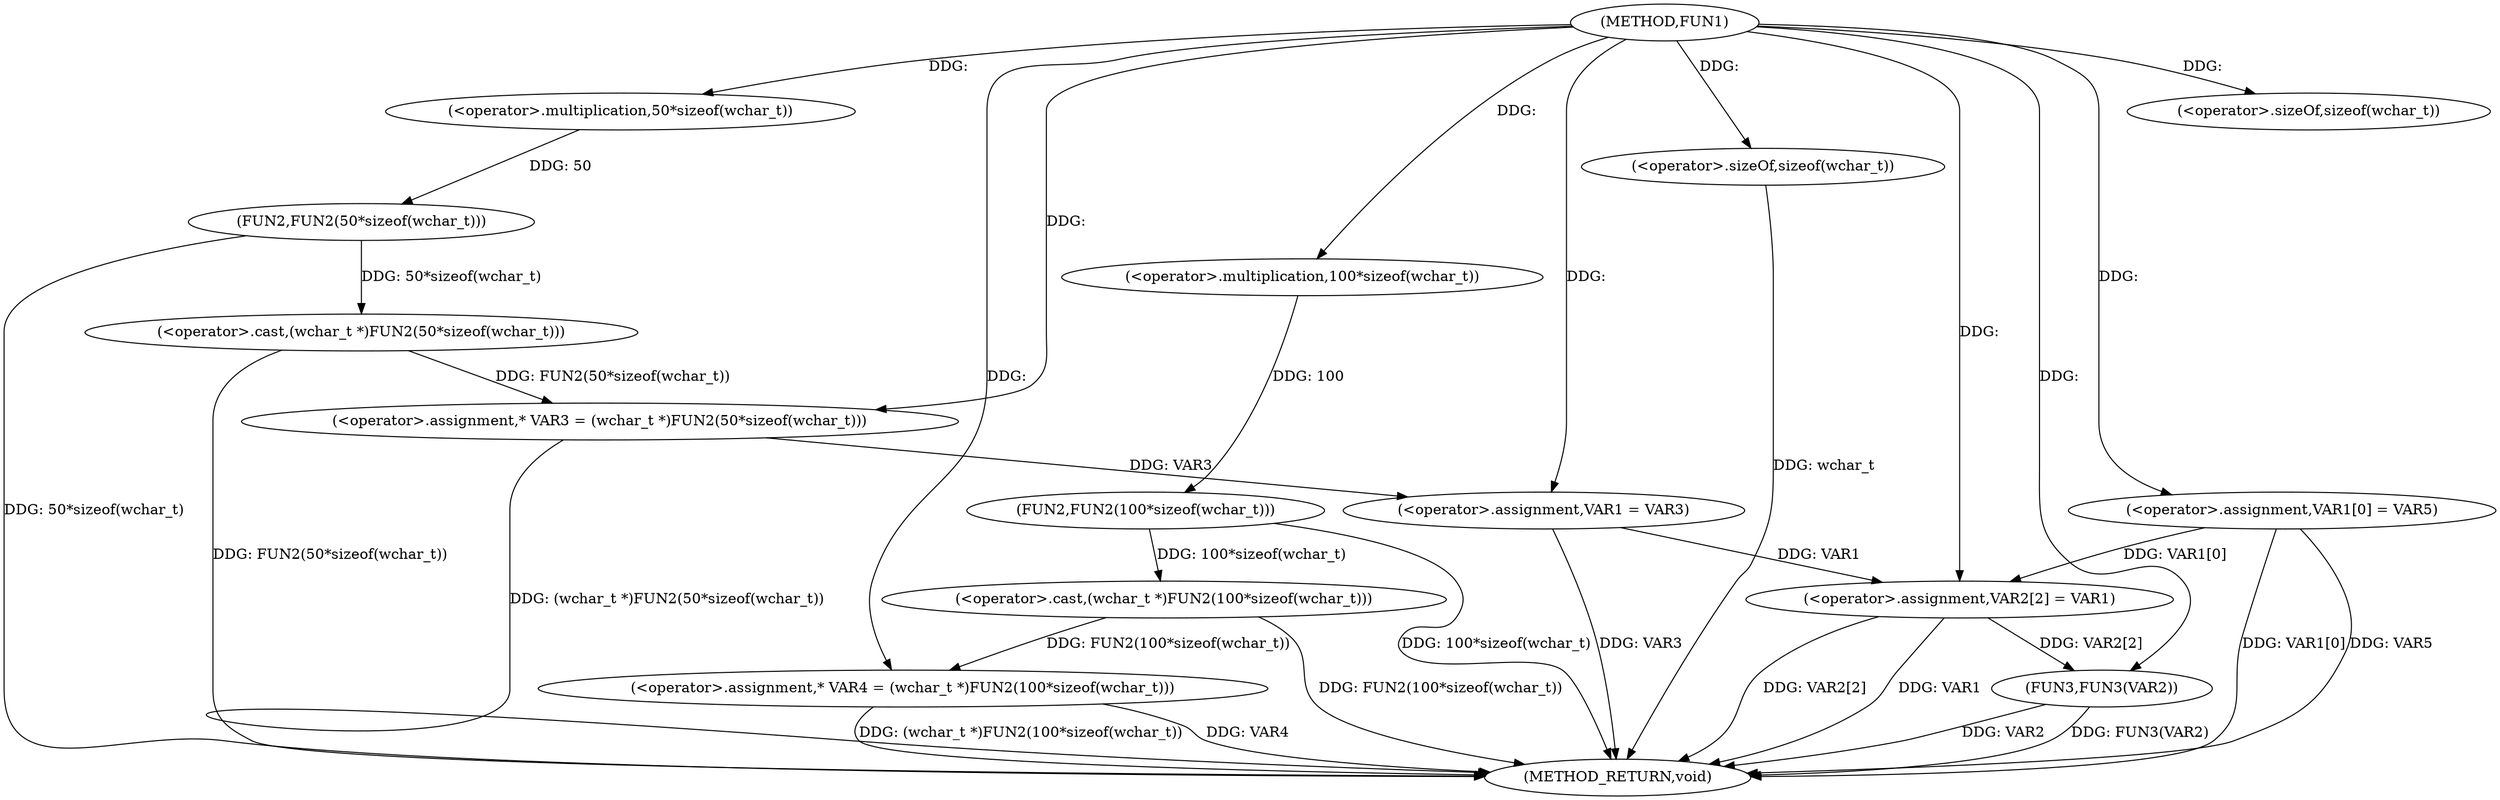 digraph FUN1 {  
"1000100" [label = "(METHOD,FUN1)" ]
"1000139" [label = "(METHOD_RETURN,void)" ]
"1000105" [label = "(<operator>.assignment,* VAR3 = (wchar_t *)FUN2(50*sizeof(wchar_t)))" ]
"1000107" [label = "(<operator>.cast,(wchar_t *)FUN2(50*sizeof(wchar_t)))" ]
"1000109" [label = "(FUN2,FUN2(50*sizeof(wchar_t)))" ]
"1000110" [label = "(<operator>.multiplication,50*sizeof(wchar_t))" ]
"1000112" [label = "(<operator>.sizeOf,sizeof(wchar_t))" ]
"1000115" [label = "(<operator>.assignment,* VAR4 = (wchar_t *)FUN2(100*sizeof(wchar_t)))" ]
"1000117" [label = "(<operator>.cast,(wchar_t *)FUN2(100*sizeof(wchar_t)))" ]
"1000119" [label = "(FUN2,FUN2(100*sizeof(wchar_t)))" ]
"1000120" [label = "(<operator>.multiplication,100*sizeof(wchar_t))" ]
"1000122" [label = "(<operator>.sizeOf,sizeof(wchar_t))" ]
"1000124" [label = "(<operator>.assignment,VAR1 = VAR3)" ]
"1000127" [label = "(<operator>.assignment,VAR1[0] = VAR5)" ]
"1000132" [label = "(<operator>.assignment,VAR2[2] = VAR1)" ]
"1000137" [label = "(FUN3,FUN3(VAR2))" ]
  "1000115" -> "1000139"  [ label = "DDG: (wchar_t *)FUN2(100*sizeof(wchar_t))"] 
  "1000124" -> "1000139"  [ label = "DDG: VAR3"] 
  "1000105" -> "1000139"  [ label = "DDG: (wchar_t *)FUN2(50*sizeof(wchar_t))"] 
  "1000132" -> "1000139"  [ label = "DDG: VAR2[2]"] 
  "1000117" -> "1000139"  [ label = "DDG: FUN2(100*sizeof(wchar_t))"] 
  "1000115" -> "1000139"  [ label = "DDG: VAR4"] 
  "1000122" -> "1000139"  [ label = "DDG: wchar_t"] 
  "1000109" -> "1000139"  [ label = "DDG: 50*sizeof(wchar_t)"] 
  "1000119" -> "1000139"  [ label = "DDG: 100*sizeof(wchar_t)"] 
  "1000132" -> "1000139"  [ label = "DDG: VAR1"] 
  "1000127" -> "1000139"  [ label = "DDG: VAR1[0]"] 
  "1000137" -> "1000139"  [ label = "DDG: VAR2"] 
  "1000137" -> "1000139"  [ label = "DDG: FUN3(VAR2)"] 
  "1000107" -> "1000139"  [ label = "DDG: FUN2(50*sizeof(wchar_t))"] 
  "1000127" -> "1000139"  [ label = "DDG: VAR5"] 
  "1000107" -> "1000105"  [ label = "DDG: FUN2(50*sizeof(wchar_t))"] 
  "1000100" -> "1000105"  [ label = "DDG: "] 
  "1000109" -> "1000107"  [ label = "DDG: 50*sizeof(wchar_t)"] 
  "1000110" -> "1000109"  [ label = "DDG: 50"] 
  "1000100" -> "1000110"  [ label = "DDG: "] 
  "1000100" -> "1000112"  [ label = "DDG: "] 
  "1000117" -> "1000115"  [ label = "DDG: FUN2(100*sizeof(wchar_t))"] 
  "1000100" -> "1000115"  [ label = "DDG: "] 
  "1000119" -> "1000117"  [ label = "DDG: 100*sizeof(wchar_t)"] 
  "1000120" -> "1000119"  [ label = "DDG: 100"] 
  "1000100" -> "1000120"  [ label = "DDG: "] 
  "1000100" -> "1000122"  [ label = "DDG: "] 
  "1000105" -> "1000124"  [ label = "DDG: VAR3"] 
  "1000100" -> "1000124"  [ label = "DDG: "] 
  "1000100" -> "1000127"  [ label = "DDG: "] 
  "1000124" -> "1000132"  [ label = "DDG: VAR1"] 
  "1000127" -> "1000132"  [ label = "DDG: VAR1[0]"] 
  "1000100" -> "1000132"  [ label = "DDG: "] 
  "1000132" -> "1000137"  [ label = "DDG: VAR2[2]"] 
  "1000100" -> "1000137"  [ label = "DDG: "] 
}
